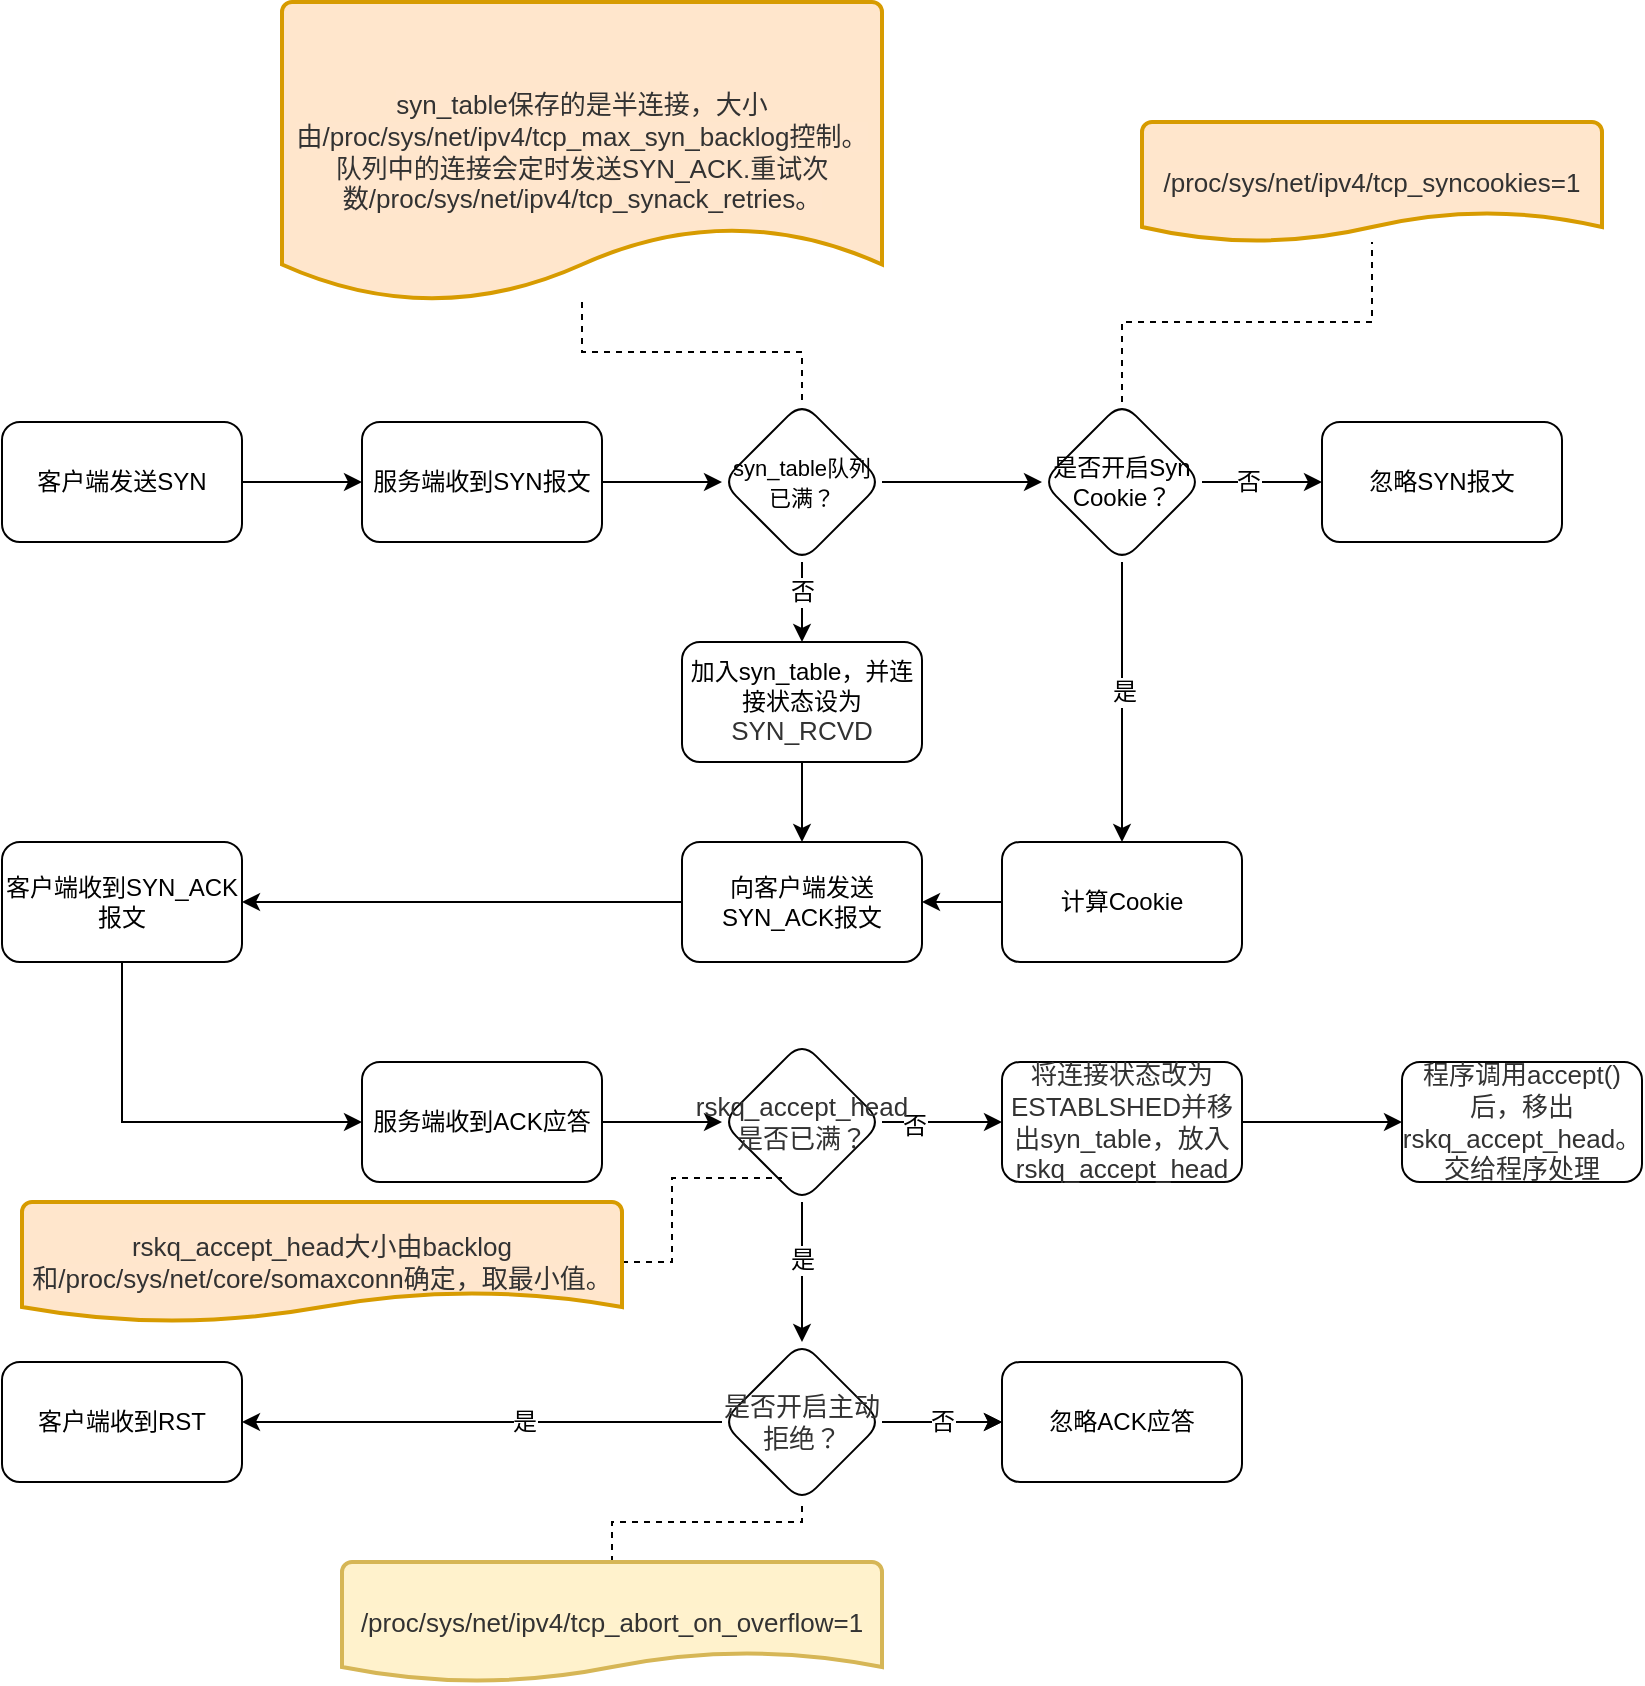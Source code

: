 <mxfile version="14.7.7" type="github">
  <diagram id="bfk9J0oviyJDa40cH-uJ" name="第 1 页">
    <mxGraphModel dx="816" dy="1645" grid="1" gridSize="10" guides="1" tooltips="1" connect="1" arrows="1" fold="1" page="1" pageScale="1" pageWidth="827" pageHeight="1169" math="0" shadow="0">
      <root>
        <mxCell id="0" />
        <mxCell id="1" parent="0" />
        <mxCell id="Ouwqt23TSlDW81WB9sPQ-4" value="" style="edgeStyle=orthogonalEdgeStyle;rounded=0;orthogonalLoop=1;jettySize=auto;html=1;" edge="1" parent="1" source="Ouwqt23TSlDW81WB9sPQ-2" target="Ouwqt23TSlDW81WB9sPQ-3">
          <mxGeometry relative="1" as="geometry" />
        </mxCell>
        <mxCell id="Ouwqt23TSlDW81WB9sPQ-2" value="客户端发送SYN" style="rounded=1;whiteSpace=wrap;html=1;" vertex="1" parent="1">
          <mxGeometry x="40" y="150" width="120" height="60" as="geometry" />
        </mxCell>
        <mxCell id="Ouwqt23TSlDW81WB9sPQ-6" value="" style="edgeStyle=orthogonalEdgeStyle;rounded=0;orthogonalLoop=1;jettySize=auto;html=1;" edge="1" parent="1" source="Ouwqt23TSlDW81WB9sPQ-3" target="Ouwqt23TSlDW81WB9sPQ-5">
          <mxGeometry relative="1" as="geometry" />
        </mxCell>
        <mxCell id="Ouwqt23TSlDW81WB9sPQ-3" value="服务端收到SYN报文" style="rounded=1;whiteSpace=wrap;html=1;" vertex="1" parent="1">
          <mxGeometry x="220" y="150" width="120" height="60" as="geometry" />
        </mxCell>
        <mxCell id="Ouwqt23TSlDW81WB9sPQ-8" value="" style="edgeStyle=orthogonalEdgeStyle;rounded=0;orthogonalLoop=1;jettySize=auto;html=1;fontSize=12;" edge="1" parent="1" source="Ouwqt23TSlDW81WB9sPQ-5" target="Ouwqt23TSlDW81WB9sPQ-7">
          <mxGeometry relative="1" as="geometry" />
        </mxCell>
        <mxCell id="Ouwqt23TSlDW81WB9sPQ-9" value="否" style="edgeLabel;html=1;align=center;verticalAlign=middle;resizable=0;points=[];fontSize=12;" vertex="1" connectable="0" parent="Ouwqt23TSlDW81WB9sPQ-8">
          <mxGeometry x="-0.267" relative="1" as="geometry">
            <mxPoint as="offset" />
          </mxGeometry>
        </mxCell>
        <mxCell id="Ouwqt23TSlDW81WB9sPQ-19" value="" style="edgeStyle=orthogonalEdgeStyle;rounded=0;orthogonalLoop=1;jettySize=auto;html=1;fontSize=12;" edge="1" parent="1" source="Ouwqt23TSlDW81WB9sPQ-5" target="Ouwqt23TSlDW81WB9sPQ-18">
          <mxGeometry relative="1" as="geometry" />
        </mxCell>
        <mxCell id="Ouwqt23TSlDW81WB9sPQ-5" value="&lt;font style=&quot;font-size: 11px&quot;&gt;syn_table队列已满？&lt;/font&gt;" style="rhombus;whiteSpace=wrap;html=1;rounded=1;fontSize=12;" vertex="1" parent="1">
          <mxGeometry x="400" y="140" width="80" height="80" as="geometry" />
        </mxCell>
        <mxCell id="Ouwqt23TSlDW81WB9sPQ-11" value="" style="edgeStyle=orthogonalEdgeStyle;rounded=0;orthogonalLoop=1;jettySize=auto;html=1;fontSize=12;" edge="1" parent="1" source="Ouwqt23TSlDW81WB9sPQ-7" target="Ouwqt23TSlDW81WB9sPQ-10">
          <mxGeometry relative="1" as="geometry" />
        </mxCell>
        <mxCell id="Ouwqt23TSlDW81WB9sPQ-7" value="加入syn_table，并连接状态设为&lt;span style=&quot;color: rgb(50 , 50 , 50) ; font-size: 13px ; text-align: left ; background-color: rgba(255 , 255 , 255 , 0.01)&quot;&gt;SYN_RCVD&lt;/span&gt;" style="whiteSpace=wrap;html=1;rounded=1;" vertex="1" parent="1">
          <mxGeometry x="380" y="260" width="120" height="60" as="geometry" />
        </mxCell>
        <mxCell id="Ouwqt23TSlDW81WB9sPQ-13" value="" style="edgeStyle=orthogonalEdgeStyle;rounded=0;orthogonalLoop=1;jettySize=auto;html=1;fontSize=12;" edge="1" parent="1" source="Ouwqt23TSlDW81WB9sPQ-10" target="Ouwqt23TSlDW81WB9sPQ-12">
          <mxGeometry relative="1" as="geometry" />
        </mxCell>
        <mxCell id="Ouwqt23TSlDW81WB9sPQ-10" value="向客户端发送SYN_ACK报文" style="whiteSpace=wrap;html=1;rounded=1;" vertex="1" parent="1">
          <mxGeometry x="380" y="360" width="120" height="60" as="geometry" />
        </mxCell>
        <mxCell id="Ouwqt23TSlDW81WB9sPQ-15" value="" style="edgeStyle=orthogonalEdgeStyle;rounded=0;orthogonalLoop=1;jettySize=auto;html=1;fontSize=12;exitX=0.5;exitY=1;exitDx=0;exitDy=0;entryX=0;entryY=0.5;entryDx=0;entryDy=0;" edge="1" parent="1" source="Ouwqt23TSlDW81WB9sPQ-12" target="Ouwqt23TSlDW81WB9sPQ-14">
          <mxGeometry relative="1" as="geometry" />
        </mxCell>
        <mxCell id="Ouwqt23TSlDW81WB9sPQ-12" value="客户端收到SYN_ACK报文" style="whiteSpace=wrap;html=1;rounded=1;" vertex="1" parent="1">
          <mxGeometry x="40" y="360" width="120" height="60" as="geometry" />
        </mxCell>
        <mxCell id="Ouwqt23TSlDW81WB9sPQ-31" value="" style="edgeStyle=orthogonalEdgeStyle;rounded=0;orthogonalLoop=1;jettySize=auto;html=1;fontSize=12;" edge="1" parent="1" source="Ouwqt23TSlDW81WB9sPQ-14" target="Ouwqt23TSlDW81WB9sPQ-30">
          <mxGeometry relative="1" as="geometry" />
        </mxCell>
        <mxCell id="Ouwqt23TSlDW81WB9sPQ-14" value="服务端收到ACK应答" style="whiteSpace=wrap;html=1;rounded=1;" vertex="1" parent="1">
          <mxGeometry x="220" y="470" width="120" height="60" as="geometry" />
        </mxCell>
        <mxCell id="Ouwqt23TSlDW81WB9sPQ-21" value="" style="edgeStyle=orthogonalEdgeStyle;rounded=0;orthogonalLoop=1;jettySize=auto;html=1;fontSize=12;" edge="1" parent="1" source="Ouwqt23TSlDW81WB9sPQ-18" target="Ouwqt23TSlDW81WB9sPQ-20">
          <mxGeometry relative="1" as="geometry" />
        </mxCell>
        <mxCell id="Ouwqt23TSlDW81WB9sPQ-23" value="是" style="edgeLabel;html=1;align=center;verticalAlign=middle;resizable=0;points=[];fontSize=12;" vertex="1" connectable="0" parent="Ouwqt23TSlDW81WB9sPQ-21">
          <mxGeometry x="-0.077" y="1" relative="1" as="geometry">
            <mxPoint as="offset" />
          </mxGeometry>
        </mxCell>
        <mxCell id="Ouwqt23TSlDW81WB9sPQ-28" value="" style="edgeStyle=orthogonalEdgeStyle;rounded=0;orthogonalLoop=1;jettySize=auto;html=1;fontSize=12;" edge="1" parent="1" source="Ouwqt23TSlDW81WB9sPQ-18" target="Ouwqt23TSlDW81WB9sPQ-27">
          <mxGeometry relative="1" as="geometry" />
        </mxCell>
        <mxCell id="Ouwqt23TSlDW81WB9sPQ-29" value="否" style="edgeLabel;html=1;align=center;verticalAlign=middle;resizable=0;points=[];fontSize=12;" vertex="1" connectable="0" parent="Ouwqt23TSlDW81WB9sPQ-28">
          <mxGeometry x="-0.233" relative="1" as="geometry">
            <mxPoint as="offset" />
          </mxGeometry>
        </mxCell>
        <mxCell id="Ouwqt23TSlDW81WB9sPQ-55" style="edgeStyle=orthogonalEdgeStyle;rounded=0;orthogonalLoop=1;jettySize=auto;html=1;dashed=1;fontSize=12;endArrow=none;endFill=0;" edge="1" parent="1" source="Ouwqt23TSlDW81WB9sPQ-18" target="Ouwqt23TSlDW81WB9sPQ-52">
          <mxGeometry relative="1" as="geometry" />
        </mxCell>
        <mxCell id="Ouwqt23TSlDW81WB9sPQ-18" value="是否开启Syn Cookie？" style="rhombus;whiteSpace=wrap;html=1;rounded=1;" vertex="1" parent="1">
          <mxGeometry x="560" y="140" width="80" height="80" as="geometry" />
        </mxCell>
        <mxCell id="Ouwqt23TSlDW81WB9sPQ-22" style="edgeStyle=orthogonalEdgeStyle;rounded=0;orthogonalLoop=1;jettySize=auto;html=1;entryX=1;entryY=0.5;entryDx=0;entryDy=0;fontSize=12;" edge="1" parent="1" source="Ouwqt23TSlDW81WB9sPQ-20" target="Ouwqt23TSlDW81WB9sPQ-10">
          <mxGeometry relative="1" as="geometry" />
        </mxCell>
        <mxCell id="Ouwqt23TSlDW81WB9sPQ-20" value="计算Cookie" style="whiteSpace=wrap;html=1;rounded=1;" vertex="1" parent="1">
          <mxGeometry x="540" y="360" width="120" height="60" as="geometry" />
        </mxCell>
        <mxCell id="Ouwqt23TSlDW81WB9sPQ-27" value="忽略SYN报文" style="whiteSpace=wrap;html=1;rounded=1;" vertex="1" parent="1">
          <mxGeometry x="700" y="150" width="120" height="60" as="geometry" />
        </mxCell>
        <mxCell id="Ouwqt23TSlDW81WB9sPQ-33" value="" style="edgeStyle=orthogonalEdgeStyle;rounded=0;orthogonalLoop=1;jettySize=auto;html=1;fontSize=12;" edge="1" parent="1" source="Ouwqt23TSlDW81WB9sPQ-30" target="Ouwqt23TSlDW81WB9sPQ-32">
          <mxGeometry relative="1" as="geometry" />
        </mxCell>
        <mxCell id="Ouwqt23TSlDW81WB9sPQ-34" value="否" style="edgeLabel;html=1;align=center;verticalAlign=middle;resizable=0;points=[];fontSize=12;" vertex="1" connectable="0" parent="Ouwqt23TSlDW81WB9sPQ-33">
          <mxGeometry x="-0.48" y="-2" relative="1" as="geometry">
            <mxPoint as="offset" />
          </mxGeometry>
        </mxCell>
        <mxCell id="Ouwqt23TSlDW81WB9sPQ-38" value="" style="edgeStyle=orthogonalEdgeStyle;rounded=0;orthogonalLoop=1;jettySize=auto;html=1;fontSize=12;entryX=0.5;entryY=0;entryDx=0;entryDy=0;" edge="1" parent="1" source="Ouwqt23TSlDW81WB9sPQ-30" target="Ouwqt23TSlDW81WB9sPQ-41">
          <mxGeometry relative="1" as="geometry">
            <mxPoint x="440" y="630" as="targetPoint" />
          </mxGeometry>
        </mxCell>
        <mxCell id="Ouwqt23TSlDW81WB9sPQ-39" value="是" style="edgeLabel;html=1;align=center;verticalAlign=middle;resizable=0;points=[];fontSize=12;" vertex="1" connectable="0" parent="Ouwqt23TSlDW81WB9sPQ-38">
          <mxGeometry x="-0.178" relative="1" as="geometry">
            <mxPoint as="offset" />
          </mxGeometry>
        </mxCell>
        <mxCell id="Ouwqt23TSlDW81WB9sPQ-30" value="&lt;span style=&quot;color: rgb(50 , 50 , 50) ; font-size: 13px ; background-color: rgba(255 , 255 , 255 , 0.01)&quot;&gt;rskq_accept_head 是否已满？&lt;/span&gt;" style="rhombus;whiteSpace=wrap;html=1;rounded=1;" vertex="1" parent="1">
          <mxGeometry x="400" y="460" width="80" height="80" as="geometry" />
        </mxCell>
        <mxCell id="Ouwqt23TSlDW81WB9sPQ-36" value="" style="edgeStyle=orthogonalEdgeStyle;rounded=0;orthogonalLoop=1;jettySize=auto;html=1;fontSize=12;" edge="1" parent="1" source="Ouwqt23TSlDW81WB9sPQ-32" target="Ouwqt23TSlDW81WB9sPQ-35">
          <mxGeometry relative="1" as="geometry" />
        </mxCell>
        <mxCell id="Ouwqt23TSlDW81WB9sPQ-32" value="&lt;span style=&quot;color: rgb(50 , 50 , 50) ; font-size: 13px ; text-align: left ; background-color: rgba(255 , 255 , 255 , 0.01)&quot;&gt;将连接状态改为ESTABLSHED并移出syn_table，放入rskq_accept_head&lt;/span&gt;" style="whiteSpace=wrap;html=1;rounded=1;" vertex="1" parent="1">
          <mxGeometry x="540" y="470" width="120" height="60" as="geometry" />
        </mxCell>
        <mxCell id="Ouwqt23TSlDW81WB9sPQ-35" value="&lt;meta charset=&quot;utf-8&quot;&gt;&lt;span style=&quot;color: rgb(50, 50, 50); font-size: 13px; font-style: normal; font-weight: 400; letter-spacing: normal; text-align: left; text-indent: 0px; text-transform: none; word-spacing: 0px; background-color: rgba(255, 255, 255, 0.01); display: inline; float: none;&quot;&gt;程序调用accept()后，移出rskq_accept_head。交给程序处理&lt;/span&gt;" style="whiteSpace=wrap;html=1;rounded=1;" vertex="1" parent="1">
          <mxGeometry x="740" y="470" width="120" height="60" as="geometry" />
        </mxCell>
        <mxCell id="Ouwqt23TSlDW81WB9sPQ-43" value="" style="edgeStyle=orthogonalEdgeStyle;rounded=0;orthogonalLoop=1;jettySize=auto;html=1;fontSize=12;" edge="1" parent="1" source="Ouwqt23TSlDW81WB9sPQ-41" target="Ouwqt23TSlDW81WB9sPQ-42">
          <mxGeometry relative="1" as="geometry" />
        </mxCell>
        <mxCell id="Ouwqt23TSlDW81WB9sPQ-44" value="是" style="edgeLabel;html=1;align=center;verticalAlign=middle;resizable=0;points=[];fontSize=12;" vertex="1" connectable="0" parent="Ouwqt23TSlDW81WB9sPQ-43">
          <mxGeometry x="-0.175" relative="1" as="geometry">
            <mxPoint as="offset" />
          </mxGeometry>
        </mxCell>
        <mxCell id="Ouwqt23TSlDW81WB9sPQ-46" value="" style="edgeStyle=orthogonalEdgeStyle;rounded=0;orthogonalLoop=1;jettySize=auto;html=1;fontSize=12;" edge="1" parent="1" source="Ouwqt23TSlDW81WB9sPQ-41" target="Ouwqt23TSlDW81WB9sPQ-45">
          <mxGeometry relative="1" as="geometry" />
        </mxCell>
        <mxCell id="Ouwqt23TSlDW81WB9sPQ-47" value="否" style="edgeStyle=orthogonalEdgeStyle;rounded=0;orthogonalLoop=1;jettySize=auto;html=1;fontSize=12;" edge="1" parent="1" source="Ouwqt23TSlDW81WB9sPQ-41" target="Ouwqt23TSlDW81WB9sPQ-45">
          <mxGeometry relative="1" as="geometry" />
        </mxCell>
        <object label="&lt;span style=&quot;color: rgb(50 , 50 , 50) ; font-size: 13px ; background-color: rgba(255 , 255 , 255 , 0.01)&quot;&gt;是否开启主动拒绝？&lt;/span&gt;" id="Ouwqt23TSlDW81WB9sPQ-41">
          <mxCell style="rhombus;whiteSpace=wrap;html=1;rounded=1;" vertex="1" parent="1">
            <mxGeometry x="400" y="610" width="80" height="80" as="geometry" />
          </mxCell>
        </object>
        <mxCell id="Ouwqt23TSlDW81WB9sPQ-42" value="客户端收到RST" style="whiteSpace=wrap;html=1;rounded=1;" vertex="1" parent="1">
          <mxGeometry x="40" y="620" width="120" height="60" as="geometry" />
        </mxCell>
        <mxCell id="Ouwqt23TSlDW81WB9sPQ-45" value="忽略ACK应答" style="whiteSpace=wrap;html=1;rounded=1;" vertex="1" parent="1">
          <mxGeometry x="540" y="620" width="120" height="60" as="geometry" />
        </mxCell>
        <mxCell id="Ouwqt23TSlDW81WB9sPQ-57" style="edgeStyle=orthogonalEdgeStyle;rounded=0;orthogonalLoop=1;jettySize=auto;html=1;exitX=0.5;exitY=0;exitDx=0;exitDy=0;exitPerimeter=0;dashed=1;fontSize=12;endArrow=none;endFill=0;" edge="1" parent="1" source="Ouwqt23TSlDW81WB9sPQ-50" target="Ouwqt23TSlDW81WB9sPQ-41">
          <mxGeometry relative="1" as="geometry" />
        </mxCell>
        <mxCell id="Ouwqt23TSlDW81WB9sPQ-50" value="&lt;span style=&quot;color: rgb(50 , 50 , 50) ; font-size: 13px ; background-color: rgba(255 , 255 , 255 , 0.01)&quot;&gt;/proc/sys/net/ipv4/tcp_abort_on_overflow=1&lt;/span&gt;" style="strokeWidth=2;html=1;shape=mxgraph.flowchart.document2;whiteSpace=wrap;size=0.25;fontSize=12;fillColor=#fff2cc;strokeColor=#d6b656;" vertex="1" parent="1">
          <mxGeometry x="210" y="720" width="270" height="60" as="geometry" />
        </mxCell>
        <mxCell id="Ouwqt23TSlDW81WB9sPQ-56" style="edgeStyle=orthogonalEdgeStyle;rounded=0;orthogonalLoop=1;jettySize=auto;html=1;entryX=0.375;entryY=0.85;entryDx=0;entryDy=0;entryPerimeter=0;dashed=1;fontSize=12;endArrow=none;endFill=0;" edge="1" parent="1" source="Ouwqt23TSlDW81WB9sPQ-51" target="Ouwqt23TSlDW81WB9sPQ-30">
          <mxGeometry relative="1" as="geometry" />
        </mxCell>
        <mxCell id="Ouwqt23TSlDW81WB9sPQ-51" value="&lt;span style=&quot;color: rgb(50 , 50 , 50) ; font-size: 13px ; text-align: left ; background-color: rgba(255 , 255 , 255 , 0.01)&quot;&gt;rskq_accept_head大小由backlog和/proc/sys/net/core/somaxconn确定，取最小值。&lt;/span&gt;" style="strokeWidth=2;html=1;shape=mxgraph.flowchart.document2;whiteSpace=wrap;size=0.25;fontSize=12;fillColor=#ffe6cc;strokeColor=#d79b00;" vertex="1" parent="1">
          <mxGeometry x="50" y="540" width="300" height="60" as="geometry" />
        </mxCell>
        <mxCell id="Ouwqt23TSlDW81WB9sPQ-52" value="&lt;span style=&quot;color: rgb(50 , 50 , 50) ; font-size: 13px ; background-color: rgba(255 , 255 , 255 , 0.01)&quot;&gt;/proc/sys/net/ipv4/tcp_syncookies=1&lt;/span&gt;" style="strokeWidth=2;html=1;shape=mxgraph.flowchart.document2;whiteSpace=wrap;size=0.25;fontSize=12;fillColor=#ffe6cc;strokeColor=#d79b00;" vertex="1" parent="1">
          <mxGeometry x="610" width="230" height="60" as="geometry" />
        </mxCell>
        <mxCell id="Ouwqt23TSlDW81WB9sPQ-54" value="" style="edgeStyle=orthogonalEdgeStyle;rounded=0;orthogonalLoop=1;jettySize=auto;html=1;fontSize=12;dashed=1;endArrow=none;endFill=0;" edge="1" parent="1" source="Ouwqt23TSlDW81WB9sPQ-53" target="Ouwqt23TSlDW81WB9sPQ-5">
          <mxGeometry relative="1" as="geometry" />
        </mxCell>
        <mxCell id="Ouwqt23TSlDW81WB9sPQ-53" value="&lt;span style=&quot;color: rgb(50 , 50 , 50) ; font-size: 13px ; text-align: left ; background-color: rgba(255 , 255 , 255 , 0.01)&quot;&gt;syn_table保存的是半连接，大小由/proc/sys/net/ipv4/tcp_max_syn_backlog控制。&lt;/span&gt;&lt;br style=&quot;color: rgb(50 , 50 , 50) ; font-size: 13px ; text-align: left&quot;&gt;&lt;span style=&quot;color: rgb(50 , 50 , 50) ; font-size: 13px ; text-align: left ; background-color: rgba(255 , 255 , 255 , 0.01)&quot;&gt;队列中的连接会定时发送SYN_ACK.重试次数/proc/sys/net/ipv4/tcp_synack_retries。&lt;/span&gt;" style="strokeWidth=2;html=1;shape=mxgraph.flowchart.document2;whiteSpace=wrap;size=0.25;fontSize=12;fillColor=#ffe6cc;strokeColor=#d79b00;" vertex="1" parent="1">
          <mxGeometry x="180" y="-60" width="300" height="150" as="geometry" />
        </mxCell>
      </root>
    </mxGraphModel>
  </diagram>
</mxfile>
